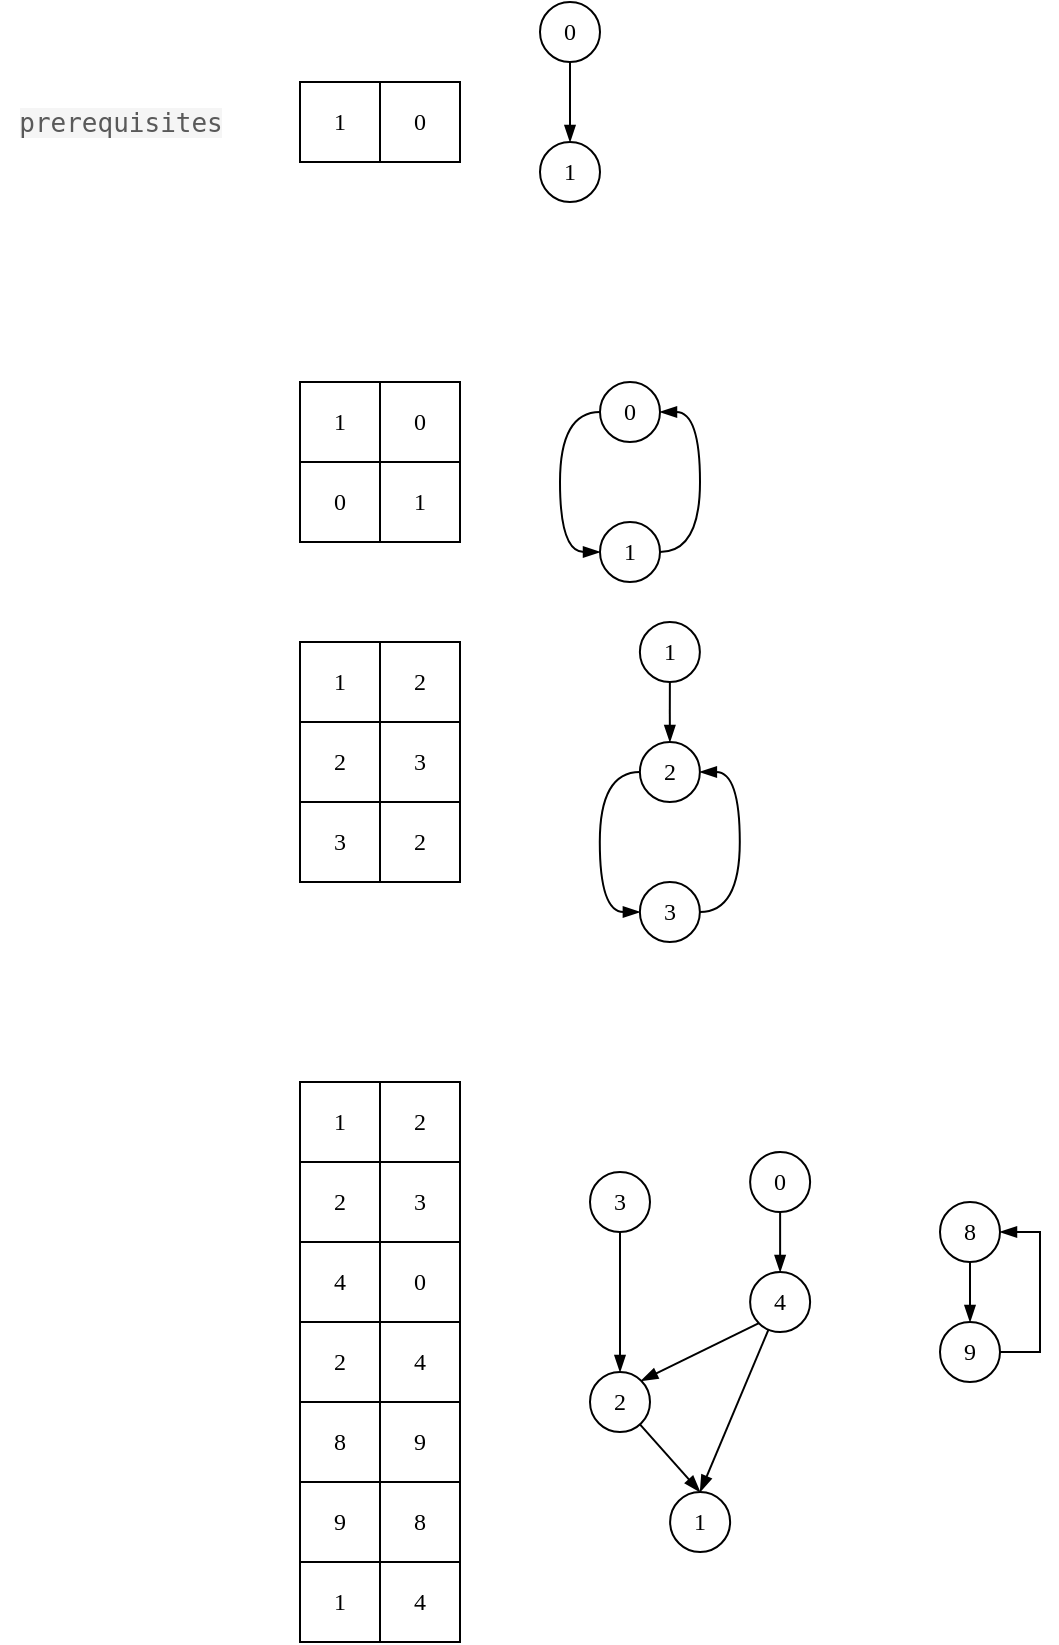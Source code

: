 <mxfile version="14.5.1" type="device" pages="2"><diagram id="EjArKT-MrFbx6aZLU-S4" name="Page-1"><mxGraphModel dx="706" dy="408" grid="1" gridSize="10" guides="1" tooltips="1" connect="1" arrows="1" fold="1" page="1" pageScale="1" pageWidth="850" pageHeight="1100" math="0" shadow="0"><root><mxCell id="0"/><mxCell id="1" parent="0"/><mxCell id="C1ttHeHNdcTiGG76rLn--2" value="&lt;font face=&quot;Lucida Console&quot;&gt;1&lt;/font&gt;" style="rounded=0;whiteSpace=wrap;html=1;" parent="1" vertex="1"><mxGeometry x="280" y="400" width="40" height="40" as="geometry"/></mxCell><mxCell id="C1ttHeHNdcTiGG76rLn--3" value="&lt;font face=&quot;Lucida Console&quot;&gt;0&lt;/font&gt;" style="rounded=0;whiteSpace=wrap;html=1;" parent="1" vertex="1"><mxGeometry x="320" y="400" width="40" height="40" as="geometry"/></mxCell><mxCell id="yWt-hf6Zkhgumx8V26Nx-1" value="&lt;span style=&quot;color: rgb(89 , 89 , 89) ; font-family: monospace ; font-size: 13px ; background-color: rgba(0 , 0 , 0 , 0.04)&quot;&gt;prerequisites&lt;/span&gt;" style="text;html=1;align=center;verticalAlign=middle;resizable=0;points=[];autosize=1;" vertex="1" parent="1"><mxGeometry x="130" y="410" width="120" height="20" as="geometry"/></mxCell><mxCell id="yWt-hf6Zkhgumx8V26Nx-6" value="&lt;font face=&quot;Lucida Console&quot;&gt;1&lt;/font&gt;" style="ellipse;whiteSpace=wrap;html=1;aspect=fixed;" vertex="1" parent="1"><mxGeometry x="400" y="430" width="30" height="30" as="geometry"/></mxCell><mxCell id="yWt-hf6Zkhgumx8V26Nx-8" value="" style="rounded=0;orthogonalLoop=1;jettySize=auto;html=1;endArrow=blockThin;endFill=1;" edge="1" parent="1" source="yWt-hf6Zkhgumx8V26Nx-7" target="yWt-hf6Zkhgumx8V26Nx-6"><mxGeometry relative="1" as="geometry"/></mxCell><mxCell id="yWt-hf6Zkhgumx8V26Nx-7" value="&lt;font face=&quot;Lucida Console&quot;&gt;0&lt;/font&gt;" style="ellipse;whiteSpace=wrap;html=1;aspect=fixed;" vertex="1" parent="1"><mxGeometry x="400" y="360" width="30" height="30" as="geometry"/></mxCell><mxCell id="yWt-hf6Zkhgumx8V26Nx-9" value="&lt;font face=&quot;Lucida Console&quot;&gt;1&lt;/font&gt;" style="rounded=0;whiteSpace=wrap;html=1;" vertex="1" parent="1"><mxGeometry x="280" y="550" width="40" height="40" as="geometry"/></mxCell><mxCell id="yWt-hf6Zkhgumx8V26Nx-10" value="&lt;font face=&quot;Lucida Console&quot;&gt;0&lt;/font&gt;" style="rounded=0;whiteSpace=wrap;html=1;" vertex="1" parent="1"><mxGeometry x="320" y="550" width="40" height="40" as="geometry"/></mxCell><mxCell id="yWt-hf6Zkhgumx8V26Nx-11" value="&lt;font face=&quot;Lucida Console&quot;&gt;0&lt;/font&gt;" style="rounded=0;whiteSpace=wrap;html=1;" vertex="1" parent="1"><mxGeometry x="280" y="590" width="40" height="40" as="geometry"/></mxCell><mxCell id="yWt-hf6Zkhgumx8V26Nx-12" value="&lt;font face=&quot;Lucida Console&quot;&gt;1&lt;/font&gt;" style="rounded=0;whiteSpace=wrap;html=1;" vertex="1" parent="1"><mxGeometry x="320" y="590" width="40" height="40" as="geometry"/></mxCell><mxCell id="yWt-hf6Zkhgumx8V26Nx-16" style="edgeStyle=orthogonalEdgeStyle;rounded=0;orthogonalLoop=1;jettySize=auto;html=1;entryX=1;entryY=0.5;entryDx=0;entryDy=0;endArrow=blockThin;endFill=1;curved=1;exitX=1;exitY=0.5;exitDx=0;exitDy=0;" edge="1" parent="1" source="yWt-hf6Zkhgumx8V26Nx-13" target="yWt-hf6Zkhgumx8V26Nx-15"><mxGeometry relative="1" as="geometry"/></mxCell><mxCell id="yWt-hf6Zkhgumx8V26Nx-13" value="&lt;font face=&quot;Lucida Console&quot;&gt;1&lt;/font&gt;" style="ellipse;whiteSpace=wrap;html=1;aspect=fixed;" vertex="1" parent="1"><mxGeometry x="430" y="620" width="30" height="30" as="geometry"/></mxCell><mxCell id="yWt-hf6Zkhgumx8V26Nx-14" value="" style="rounded=0;orthogonalLoop=1;jettySize=auto;html=1;endArrow=blockThin;endFill=1;edgeStyle=orthogonalEdgeStyle;curved=1;exitX=0;exitY=0.5;exitDx=0;exitDy=0;entryX=0;entryY=0.5;entryDx=0;entryDy=0;" edge="1" source="yWt-hf6Zkhgumx8V26Nx-15" target="yWt-hf6Zkhgumx8V26Nx-13" parent="1"><mxGeometry relative="1" as="geometry"/></mxCell><mxCell id="yWt-hf6Zkhgumx8V26Nx-15" value="&lt;font face=&quot;Lucida Console&quot;&gt;0&lt;/font&gt;" style="ellipse;whiteSpace=wrap;html=1;aspect=fixed;" vertex="1" parent="1"><mxGeometry x="430" y="550" width="30" height="30" as="geometry"/></mxCell><mxCell id="yWt-hf6Zkhgumx8V26Nx-17" value="&lt;font face=&quot;Lucida Console&quot;&gt;1&lt;/font&gt;" style="rounded=0;whiteSpace=wrap;html=1;" vertex="1" parent="1"><mxGeometry x="280" y="680" width="40" height="40" as="geometry"/></mxCell><mxCell id="yWt-hf6Zkhgumx8V26Nx-18" value="&lt;font face=&quot;Lucida Console&quot;&gt;2&lt;/font&gt;" style="rounded=0;whiteSpace=wrap;html=1;" vertex="1" parent="1"><mxGeometry x="320" y="680" width="40" height="40" as="geometry"/></mxCell><mxCell id="yWt-hf6Zkhgumx8V26Nx-19" value="&lt;font face=&quot;Lucida Console&quot;&gt;2&lt;/font&gt;" style="rounded=0;whiteSpace=wrap;html=1;" vertex="1" parent="1"><mxGeometry x="280" y="720" width="40" height="40" as="geometry"/></mxCell><mxCell id="yWt-hf6Zkhgumx8V26Nx-20" value="&lt;font face=&quot;Lucida Console&quot;&gt;3&lt;/font&gt;" style="rounded=0;whiteSpace=wrap;html=1;" vertex="1" parent="1"><mxGeometry x="320" y="720" width="40" height="40" as="geometry"/></mxCell><mxCell id="yWt-hf6Zkhgumx8V26Nx-21" value="&lt;font face=&quot;Lucida Console&quot;&gt;3&lt;/font&gt;" style="rounded=0;whiteSpace=wrap;html=1;" vertex="1" parent="1"><mxGeometry x="280" y="760" width="40" height="40" as="geometry"/></mxCell><mxCell id="yWt-hf6Zkhgumx8V26Nx-22" value="&lt;font face=&quot;Lucida Console&quot;&gt;2&lt;/font&gt;" style="rounded=0;whiteSpace=wrap;html=1;" vertex="1" parent="1"><mxGeometry x="320" y="760" width="40" height="40" as="geometry"/></mxCell><mxCell id="yWt-hf6Zkhgumx8V26Nx-23" style="edgeStyle=orthogonalEdgeStyle;rounded=0;orthogonalLoop=1;jettySize=auto;html=1;entryX=1;entryY=0.5;entryDx=0;entryDy=0;endArrow=blockThin;endFill=1;curved=1;exitX=1;exitY=0.5;exitDx=0;exitDy=0;" edge="1" source="yWt-hf6Zkhgumx8V26Nx-24" target="yWt-hf6Zkhgumx8V26Nx-26" parent="1"><mxGeometry relative="1" as="geometry"/></mxCell><mxCell id="yWt-hf6Zkhgumx8V26Nx-24" value="&lt;font face=&quot;Lucida Console&quot;&gt;3&lt;/font&gt;" style="ellipse;whiteSpace=wrap;html=1;aspect=fixed;" vertex="1" parent="1"><mxGeometry x="449.94" y="800" width="30" height="30" as="geometry"/></mxCell><mxCell id="yWt-hf6Zkhgumx8V26Nx-25" value="" style="rounded=0;orthogonalLoop=1;jettySize=auto;html=1;endArrow=blockThin;endFill=1;edgeStyle=orthogonalEdgeStyle;curved=1;exitX=0;exitY=0.5;exitDx=0;exitDy=0;entryX=0;entryY=0.5;entryDx=0;entryDy=0;" edge="1" source="yWt-hf6Zkhgumx8V26Nx-26" target="yWt-hf6Zkhgumx8V26Nx-24" parent="1"><mxGeometry relative="1" as="geometry"/></mxCell><mxCell id="yWt-hf6Zkhgumx8V26Nx-26" value="&lt;font face=&quot;Lucida Console&quot;&gt;2&lt;/font&gt;" style="ellipse;whiteSpace=wrap;html=1;aspect=fixed;" vertex="1" parent="1"><mxGeometry x="449.94" y="730" width="30" height="30" as="geometry"/></mxCell><mxCell id="yWt-hf6Zkhgumx8V26Nx-28" value="" style="edgeStyle=orthogonalEdgeStyle;curved=1;rounded=0;orthogonalLoop=1;jettySize=auto;html=1;endArrow=blockThin;endFill=1;" edge="1" parent="1" source="yWt-hf6Zkhgumx8V26Nx-27" target="yWt-hf6Zkhgumx8V26Nx-26"><mxGeometry relative="1" as="geometry"/></mxCell><mxCell id="yWt-hf6Zkhgumx8V26Nx-27" value="&lt;font face=&quot;Lucida Console&quot;&gt;1&lt;/font&gt;" style="ellipse;whiteSpace=wrap;html=1;aspect=fixed;" vertex="1" parent="1"><mxGeometry x="449.94" y="670" width="30" height="30" as="geometry"/></mxCell><mxCell id="yWt-hf6Zkhgumx8V26Nx-30" value="&lt;font face=&quot;Lucida Console&quot;&gt;1&lt;/font&gt;" style="rounded=0;whiteSpace=wrap;html=1;" vertex="1" parent="1"><mxGeometry x="280" y="900" width="40" height="40" as="geometry"/></mxCell><mxCell id="yWt-hf6Zkhgumx8V26Nx-31" value="&lt;font face=&quot;Lucida Console&quot;&gt;2&lt;/font&gt;" style="rounded=0;whiteSpace=wrap;html=1;" vertex="1" parent="1"><mxGeometry x="320" y="900" width="40" height="40" as="geometry"/></mxCell><mxCell id="yWt-hf6Zkhgumx8V26Nx-32" value="&lt;font face=&quot;Lucida Console&quot;&gt;2&lt;/font&gt;" style="rounded=0;whiteSpace=wrap;html=1;" vertex="1" parent="1"><mxGeometry x="280" y="940" width="40" height="40" as="geometry"/></mxCell><mxCell id="yWt-hf6Zkhgumx8V26Nx-33" value="&lt;font face=&quot;Lucida Console&quot;&gt;3&lt;/font&gt;" style="rounded=0;whiteSpace=wrap;html=1;" vertex="1" parent="1"><mxGeometry x="320" y="940" width="40" height="40" as="geometry"/></mxCell><mxCell id="yWt-hf6Zkhgumx8V26Nx-34" value="&lt;font face=&quot;Lucida Console&quot;&gt;4&lt;/font&gt;" style="rounded=0;whiteSpace=wrap;html=1;" vertex="1" parent="1"><mxGeometry x="280" y="980" width="40" height="40" as="geometry"/></mxCell><mxCell id="yWt-hf6Zkhgumx8V26Nx-35" value="&lt;font face=&quot;Lucida Console&quot;&gt;0&lt;/font&gt;" style="rounded=0;whiteSpace=wrap;html=1;" vertex="1" parent="1"><mxGeometry x="320" y="980" width="40" height="40" as="geometry"/></mxCell><mxCell id="8njaHEXSc8pEUVhfmll5-3" value="" style="edgeStyle=none;rounded=0;orthogonalLoop=1;jettySize=auto;html=1;endArrow=blockThin;endFill=1;" edge="1" parent="1" source="yWt-hf6Zkhgumx8V26Nx-37" target="8njaHEXSc8pEUVhfmll5-1"><mxGeometry relative="1" as="geometry"/></mxCell><mxCell id="yWt-hf6Zkhgumx8V26Nx-37" value="&lt;font face=&quot;Lucida Console&quot;&gt;3&lt;/font&gt;" style="ellipse;whiteSpace=wrap;html=1;aspect=fixed;" vertex="1" parent="1"><mxGeometry x="425" y="945" width="30" height="30" as="geometry"/></mxCell><mxCell id="yWt-hf6Zkhgumx8V26Nx-44" style="edgeStyle=none;rounded=0;orthogonalLoop=1;jettySize=auto;html=1;endArrow=blockThin;endFill=1;entryX=1;entryY=0;entryDx=0;entryDy=0;exitX=0;exitY=1;exitDx=0;exitDy=0;" edge="1" parent="1" source="yWt-hf6Zkhgumx8V26Nx-43" target="8njaHEXSc8pEUVhfmll5-1"><mxGeometry relative="1" as="geometry"><mxPoint x="485.06" y="1126" as="sourcePoint"/></mxGeometry></mxCell><mxCell id="yWt-hf6Zkhgumx8V26Nx-41" value="&lt;font face=&quot;Lucida Console&quot;&gt;1&lt;/font&gt;" style="ellipse;whiteSpace=wrap;html=1;aspect=fixed;" vertex="1" parent="1"><mxGeometry x="465.06" y="1105" width="30" height="30" as="geometry"/></mxCell><mxCell id="eqPZBY91vXXm67fBEwmf-1" style="edgeStyle=none;rounded=0;orthogonalLoop=1;jettySize=auto;html=1;entryX=0.5;entryY=0;entryDx=0;entryDy=0;endArrow=blockThin;endFill=1;" edge="1" parent="1" source="yWt-hf6Zkhgumx8V26Nx-43" target="yWt-hf6Zkhgumx8V26Nx-41"><mxGeometry relative="1" as="geometry"/></mxCell><mxCell id="yWt-hf6Zkhgumx8V26Nx-43" value="&lt;font face=&quot;Lucida Console&quot;&gt;4&lt;/font&gt;" style="ellipse;whiteSpace=wrap;html=1;aspect=fixed;" vertex="1" parent="1"><mxGeometry x="505.06" y="995" width="30" height="30" as="geometry"/></mxCell><mxCell id="yWt-hf6Zkhgumx8V26Nx-45" value="&lt;font face=&quot;Lucida Console&quot;&gt;2&lt;/font&gt;" style="rounded=0;whiteSpace=wrap;html=1;" vertex="1" parent="1"><mxGeometry x="280" y="1020" width="40" height="40" as="geometry"/></mxCell><mxCell id="yWt-hf6Zkhgumx8V26Nx-46" value="&lt;font face=&quot;Lucida Console&quot;&gt;4&lt;/font&gt;" style="rounded=0;whiteSpace=wrap;html=1;" vertex="1" parent="1"><mxGeometry x="320" y="1020" width="40" height="40" as="geometry"/></mxCell><mxCell id="8njaHEXSc8pEUVhfmll5-4" value="" style="edgeStyle=none;rounded=0;orthogonalLoop=1;jettySize=auto;html=1;endArrow=blockThin;endFill=1;" edge="1" parent="1" source="yWt-hf6Zkhgumx8V26Nx-47" target="yWt-hf6Zkhgumx8V26Nx-43"><mxGeometry relative="1" as="geometry"/></mxCell><mxCell id="yWt-hf6Zkhgumx8V26Nx-47" value="&lt;font face=&quot;Lucida Console&quot;&gt;0&lt;/font&gt;" style="ellipse;whiteSpace=wrap;html=1;aspect=fixed;" vertex="1" parent="1"><mxGeometry x="505.06" y="935" width="30" height="30" as="geometry"/></mxCell><mxCell id="yWt-hf6Zkhgumx8V26Nx-49" value="&lt;font face=&quot;Lucida Console&quot;&gt;8&lt;/font&gt;" style="rounded=0;whiteSpace=wrap;html=1;" vertex="1" parent="1"><mxGeometry x="280" y="1060" width="40" height="40" as="geometry"/></mxCell><mxCell id="yWt-hf6Zkhgumx8V26Nx-50" value="&lt;font face=&quot;Lucida Console&quot;&gt;9&lt;/font&gt;" style="rounded=0;whiteSpace=wrap;html=1;" vertex="1" parent="1"><mxGeometry x="320" y="1060" width="40" height="40" as="geometry"/></mxCell><mxCell id="yWt-hf6Zkhgumx8V26Nx-51" value="" style="edgeStyle=none;rounded=0;orthogonalLoop=1;jettySize=auto;html=1;endArrow=blockThin;endFill=1;" edge="1" source="yWt-hf6Zkhgumx8V26Nx-52" target="yWt-hf6Zkhgumx8V26Nx-53" parent="1"><mxGeometry relative="1" as="geometry"/></mxCell><mxCell id="yWt-hf6Zkhgumx8V26Nx-52" value="&lt;font face=&quot;Lucida Console&quot;&gt;8&lt;/font&gt;" style="ellipse;whiteSpace=wrap;html=1;aspect=fixed;" vertex="1" parent="1"><mxGeometry x="600" y="960" width="30" height="30" as="geometry"/></mxCell><mxCell id="yWt-hf6Zkhgumx8V26Nx-56" style="edgeStyle=orthogonalEdgeStyle;rounded=0;orthogonalLoop=1;jettySize=auto;html=1;entryX=1;entryY=0.5;entryDx=0;entryDy=0;endArrow=blockThin;endFill=1;exitX=1;exitY=0.5;exitDx=0;exitDy=0;" edge="1" parent="1" source="yWt-hf6Zkhgumx8V26Nx-53" target="yWt-hf6Zkhgumx8V26Nx-52"><mxGeometry relative="1" as="geometry"/></mxCell><mxCell id="yWt-hf6Zkhgumx8V26Nx-53" value="&lt;font face=&quot;Lucida Console&quot;&gt;9&lt;/font&gt;" style="ellipse;whiteSpace=wrap;html=1;aspect=fixed;" vertex="1" parent="1"><mxGeometry x="600" y="1020" width="30" height="30" as="geometry"/></mxCell><mxCell id="yWt-hf6Zkhgumx8V26Nx-54" value="&lt;font face=&quot;Lucida Console&quot;&gt;9&lt;/font&gt;" style="rounded=0;whiteSpace=wrap;html=1;" vertex="1" parent="1"><mxGeometry x="280" y="1100" width="40" height="40" as="geometry"/></mxCell><mxCell id="yWt-hf6Zkhgumx8V26Nx-55" value="&lt;font face=&quot;Lucida Console&quot;&gt;8&lt;/font&gt;" style="rounded=0;whiteSpace=wrap;html=1;" vertex="1" parent="1"><mxGeometry x="320" y="1100" width="40" height="40" as="geometry"/></mxCell><mxCell id="8njaHEXSc8pEUVhfmll5-2" style="rounded=0;orthogonalLoop=1;jettySize=auto;html=1;entryX=0.5;entryY=0;entryDx=0;entryDy=0;endArrow=blockThin;endFill=1;" edge="1" parent="1" source="8njaHEXSc8pEUVhfmll5-1" target="yWt-hf6Zkhgumx8V26Nx-41"><mxGeometry relative="1" as="geometry"/></mxCell><mxCell id="8njaHEXSc8pEUVhfmll5-1" value="&lt;font face=&quot;Lucida Console&quot;&gt;2&lt;/font&gt;" style="ellipse;whiteSpace=wrap;html=1;aspect=fixed;" vertex="1" parent="1"><mxGeometry x="425" y="1045" width="30" height="30" as="geometry"/></mxCell><mxCell id="eqPZBY91vXXm67fBEwmf-2" value="&lt;font face=&quot;Lucida Console&quot;&gt;1&lt;/font&gt;" style="rounded=0;whiteSpace=wrap;html=1;" vertex="1" parent="1"><mxGeometry x="280" y="1140" width="40" height="40" as="geometry"/></mxCell><mxCell id="eqPZBY91vXXm67fBEwmf-3" value="&lt;font face=&quot;Lucida Console&quot;&gt;4&lt;/font&gt;" style="rounded=0;whiteSpace=wrap;html=1;" vertex="1" parent="1"><mxGeometry x="320" y="1140" width="40" height="40" as="geometry"/></mxCell></root></mxGraphModel></diagram><diagram id="M1fbKtpFOBP3uYx_5ivE" name="Page-2"><mxGraphModel dx="1024" dy="592" grid="1" gridSize="10" guides="1" tooltips="1" connect="1" arrows="1" fold="1" page="1" pageScale="1" pageWidth="850" pageHeight="1100" math="0" shadow="0"><root><mxCell id="q8QhfGEmShy-ZYy__qKE-0"/><mxCell id="q8QhfGEmShy-ZYy__qKE-1" parent="q8QhfGEmShy-ZYy__qKE-0"/><mxCell id="HL_4f0dy9ntiEIXcKIeH-1" value="&lt;font face=&quot;Lucida Console&quot;&gt;2&lt;/font&gt;" style="rounded=0;whiteSpace=wrap;html=1;fillColor=#d5e8d4;strokeColor=#82b366;" vertex="1" parent="q8QhfGEmShy-ZYy__qKE-1"><mxGeometry x="120" y="960" width="40" height="40" as="geometry"/></mxCell><mxCell id="HL_4f0dy9ntiEIXcKIeH-2" value="&lt;font face=&quot;Lucida Console&quot;&gt;4&lt;/font&gt;" style="rounded=0;whiteSpace=wrap;html=1;fillColor=#d5e8d4;strokeColor=#82b366;" vertex="1" parent="q8QhfGEmShy-ZYy__qKE-1"><mxGeometry x="120" y="1040" width="40" height="40" as="geometry"/></mxCell><mxCell id="HL_4f0dy9ntiEIXcKIeH-4" value="&lt;font face=&quot;Lucida Console&quot;&gt;8&lt;/font&gt;" style="rounded=0;whiteSpace=wrap;html=1;fillColor=#d5e8d4;strokeColor=#82b366;" vertex="1" parent="q8QhfGEmShy-ZYy__qKE-1"><mxGeometry x="120" y="1080" width="40" height="40" as="geometry"/></mxCell><mxCell id="HL_4f0dy9ntiEIXcKIeH-5" value="&lt;font face=&quot;Lucida Console&quot;&gt;9&lt;/font&gt;" style="rounded=0;whiteSpace=wrap;html=1;fillColor=#d5e8d4;strokeColor=#82b366;" vertex="1" parent="q8QhfGEmShy-ZYy__qKE-1"><mxGeometry x="120" y="1120" width="40" height="40" as="geometry"/></mxCell><mxCell id="HL_4f0dy9ntiEIXcKIeH-7" value="&lt;font face=&quot;Lucida Console&quot;&gt;0&lt;/font&gt;" style="rounded=0;whiteSpace=wrap;html=1;fillColor=#d5e8d4;strokeColor=#82b366;" vertex="1" parent="q8QhfGEmShy-ZYy__qKE-1"><mxGeometry x="120" y="880" width="40" height="40" as="geometry"/></mxCell><mxCell id="HL_4f0dy9ntiEIXcKIeH-12" value="0" style="rounded=0;whiteSpace=wrap;html=1;" vertex="1" parent="q8QhfGEmShy-ZYy__qKE-1"><mxGeometry x="320" y="880" width="40" height="40" as="geometry"/></mxCell><mxCell id="HL_4f0dy9ntiEIXcKIeH-13" value="2" style="rounded=0;whiteSpace=wrap;html=1;" vertex="1" parent="q8QhfGEmShy-ZYy__qKE-1"><mxGeometry x="320" y="920" width="40" height="40" as="geometry"/></mxCell><mxCell id="HL_4f0dy9ntiEIXcKIeH-14" value="2" style="rounded=0;whiteSpace=wrap;html=1;" vertex="1" parent="q8QhfGEmShy-ZYy__qKE-1"><mxGeometry x="320" y="960" width="40" height="40" as="geometry"/></mxCell><mxCell id="HL_4f0dy9ntiEIXcKIeH-15" value="0" style="rounded=0;whiteSpace=wrap;html=1;" vertex="1" parent="q8QhfGEmShy-ZYy__qKE-1"><mxGeometry x="320" y="1000" width="40" height="40" as="geometry"/></mxCell><mxCell id="HL_4f0dy9ntiEIXcKIeH-16" value="1" style="rounded=0;whiteSpace=wrap;html=1;" vertex="1" parent="q8QhfGEmShy-ZYy__qKE-1"><mxGeometry x="320" y="1040" width="40" height="40" as="geometry"/></mxCell><mxCell id="HL_4f0dy9ntiEIXcKIeH-17" value="in" style="rounded=0;whiteSpace=wrap;html=1;fillColor=#e1d5e7;strokeColor=#9673a6;" vertex="1" parent="q8QhfGEmShy-ZYy__qKE-1"><mxGeometry x="320" y="840" width="40" height="40" as="geometry"/></mxCell><mxCell id="HL_4f0dy9ntiEIXcKIeH-18" value="3" style="rounded=0;whiteSpace=wrap;html=1;" vertex="1" parent="q8QhfGEmShy-ZYy__qKE-1"><mxGeometry x="160" y="1270" width="40" height="40" as="geometry"/></mxCell><mxCell id="HL_4f0dy9ntiEIXcKIeH-19" value="0" style="rounded=0;whiteSpace=wrap;html=1;" vertex="1" parent="q8QhfGEmShy-ZYy__qKE-1"><mxGeometry x="200" y="1270" width="40" height="40" as="geometry"/></mxCell><mxCell id="HL_4f0dy9ntiEIXcKIeH-20" value="4" style="rounded=0;whiteSpace=wrap;html=1;" vertex="1" parent="q8QhfGEmShy-ZYy__qKE-1"><mxGeometry x="240" y="1270" width="40" height="40" as="geometry"/></mxCell><mxCell id="HL_4f0dy9ntiEIXcKIeH-21" value="2" style="rounded=0;whiteSpace=wrap;html=1;" vertex="1" parent="q8QhfGEmShy-ZYy__qKE-1"><mxGeometry x="280" y="1270" width="40" height="40" as="geometry"/></mxCell><mxCell id="HL_4f0dy9ntiEIXcKIeH-22" value="" style="rounded=0;whiteSpace=wrap;html=1;" vertex="1" parent="q8QhfGEmShy-ZYy__qKE-1"><mxGeometry x="320" y="1200" width="40" height="40" as="geometry"/></mxCell><mxCell id="HL_4f0dy9ntiEIXcKIeH-23" value="queue" style="rounded=0;whiteSpace=wrap;html=1;fillColor=#e1d5e7;strokeColor=#9673a6;" vertex="1" parent="q8QhfGEmShy-ZYy__qKE-1"><mxGeometry x="120" y="1200" width="40" height="40" as="geometry"/></mxCell><mxCell id="HL_4f0dy9ntiEIXcKIeH-24" value="" style="rounded=0;whiteSpace=wrap;html=1;" vertex="1" parent="q8QhfGEmShy-ZYy__qKE-1"><mxGeometry x="640" y="920" width="40" height="40" as="geometry"/></mxCell><mxCell id="HL_4f0dy9ntiEIXcKIeH-25" value="" style="rounded=0;whiteSpace=wrap;html=1;" vertex="1" parent="q8QhfGEmShy-ZYy__qKE-1"><mxGeometry x="640" y="960" width="40" height="40" as="geometry"/></mxCell><mxCell id="HL_4f0dy9ntiEIXcKIeH-26" value="" style="rounded=0;whiteSpace=wrap;html=1;" vertex="1" parent="q8QhfGEmShy-ZYy__qKE-1"><mxGeometry x="640" y="1000" width="40" height="40" as="geometry"/></mxCell><mxCell id="HL_4f0dy9ntiEIXcKIeH-27" value="" style="rounded=0;whiteSpace=wrap;html=1;" vertex="1" parent="q8QhfGEmShy-ZYy__qKE-1"><mxGeometry x="640" y="1040" width="40" height="40" as="geometry"/></mxCell><mxCell id="HL_4f0dy9ntiEIXcKIeH-28" value="" style="rounded=0;whiteSpace=wrap;html=1;" vertex="1" parent="q8QhfGEmShy-ZYy__qKE-1"><mxGeometry x="640" y="1080" width="40" height="40" as="geometry"/></mxCell><mxCell id="HL_4f0dy9ntiEIXcKIeH-29" value="result" style="rounded=0;whiteSpace=wrap;html=1;fillColor=#e1d5e7;strokeColor=#9673a6;" vertex="1" parent="q8QhfGEmShy-ZYy__qKE-1"><mxGeometry x="640" y="880" width="40" height="40" as="geometry"/></mxCell><mxCell id="j6vFhcTaSRyGZz1JJm1d-0" value="&lt;font face=&quot;Lucida Console&quot;&gt;1&lt;/font&gt;" style="rounded=0;whiteSpace=wrap;html=1;fillColor=#d5e8d4;strokeColor=#82b366;" vertex="1" parent="q8QhfGEmShy-ZYy__qKE-1"><mxGeometry x="120" y="920" width="40" height="40" as="geometry"/></mxCell><mxCell id="VyJt4UisHNN7TLIl6Oqs-0" value="1" style="rounded=0;whiteSpace=wrap;html=1;" vertex="1" parent="q8QhfGEmShy-ZYy__qKE-1"><mxGeometry x="320" y="1080" width="40" height="40" as="geometry"/></mxCell><mxCell id="VyJt4UisHNN7TLIl6Oqs-1" value="" style="rounded=0;whiteSpace=wrap;html=1;" vertex="1" parent="q8QhfGEmShy-ZYy__qKE-1"><mxGeometry x="360" y="1200" width="40" height="40" as="geometry"/></mxCell><mxCell id="bufC1WgwFv0nwcLanjAW-14" value="&lt;font face=&quot;Lucida Console&quot;&gt;1&lt;/font&gt;" style="rounded=0;whiteSpace=wrap;html=1;" vertex="1" parent="q8QhfGEmShy-ZYy__qKE-1"><mxGeometry x="160" y="960" width="40" height="40" as="geometry"/></mxCell><mxCell id="bufC1WgwFv0nwcLanjAW-15" value="&lt;font face=&quot;Lucida Console&quot;&gt;3&lt;/font&gt;" style="rounded=0;whiteSpace=wrap;html=1;fillColor=#d5e8d4;strokeColor=#82b366;" vertex="1" parent="q8QhfGEmShy-ZYy__qKE-1"><mxGeometry x="120" y="1000" width="40" height="40" as="geometry"/></mxCell><mxCell id="bufC1WgwFv0nwcLanjAW-17" value="&lt;font face=&quot;Lucida Console&quot;&gt;2&lt;/font&gt;" style="rounded=0;whiteSpace=wrap;html=1;" vertex="1" parent="q8QhfGEmShy-ZYy__qKE-1"><mxGeometry x="160" y="1000" width="40" height="40" as="geometry"/></mxCell><mxCell id="bufC1WgwFv0nwcLanjAW-19" value="&lt;font face=&quot;Lucida Console&quot;&gt;2&lt;/font&gt;" style="rounded=0;whiteSpace=wrap;html=1;" vertex="1" parent="q8QhfGEmShy-ZYy__qKE-1"><mxGeometry x="160" y="1040" width="40" height="40" as="geometry"/></mxCell><mxCell id="bufC1WgwFv0nwcLanjAW-20" value="&lt;font face=&quot;Lucida Console&quot;&gt;8&lt;/font&gt;" style="rounded=0;whiteSpace=wrap;html=1;" vertex="1" parent="q8QhfGEmShy-ZYy__qKE-1"><mxGeometry x="160" y="1120" width="40" height="40" as="geometry"/></mxCell><mxCell id="bufC1WgwFv0nwcLanjAW-21" value="&lt;font face=&quot;Lucida Console&quot;&gt;9&lt;/font&gt;" style="rounded=0;whiteSpace=wrap;html=1;" vertex="1" parent="q8QhfGEmShy-ZYy__qKE-1"><mxGeometry x="160" y="1080" width="40" height="40" as="geometry"/></mxCell><mxCell id="iQjpu-4ByEuehUxa1Xg4-0" value="&lt;font face=&quot;Lucida Console&quot;&gt;1&lt;/font&gt;" style="rounded=0;whiteSpace=wrap;html=1;" vertex="1" parent="q8QhfGEmShy-ZYy__qKE-1"><mxGeometry x="200" y="1040" width="40" height="40" as="geometry"/></mxCell><mxCell id="vw1TE1SqcwWQF0MDRSX9-0" value="&lt;font face=&quot;Lucida Console&quot;&gt;1&lt;/font&gt;" style="rounded=0;whiteSpace=wrap;html=1;" vertex="1" parent="q8QhfGEmShy-ZYy__qKE-1"><mxGeometry y="880" width="40" height="40" as="geometry"/></mxCell><mxCell id="vw1TE1SqcwWQF0MDRSX9-1" value="&lt;font face=&quot;Lucida Console&quot;&gt;2&lt;/font&gt;" style="rounded=0;whiteSpace=wrap;html=1;" vertex="1" parent="q8QhfGEmShy-ZYy__qKE-1"><mxGeometry x="40" y="880" width="40" height="40" as="geometry"/></mxCell><mxCell id="vw1TE1SqcwWQF0MDRSX9-2" value="&lt;font face=&quot;Lucida Console&quot;&gt;2&lt;/font&gt;" style="rounded=0;whiteSpace=wrap;html=1;" vertex="1" parent="q8QhfGEmShy-ZYy__qKE-1"><mxGeometry y="920" width="40" height="40" as="geometry"/></mxCell><mxCell id="vw1TE1SqcwWQF0MDRSX9-3" value="&lt;font face=&quot;Lucida Console&quot;&gt;3&lt;/font&gt;" style="rounded=0;whiteSpace=wrap;html=1;" vertex="1" parent="q8QhfGEmShy-ZYy__qKE-1"><mxGeometry x="40" y="920" width="40" height="40" as="geometry"/></mxCell><mxCell id="vw1TE1SqcwWQF0MDRSX9-4" value="&lt;font face=&quot;Lucida Console&quot;&gt;4&lt;/font&gt;" style="rounded=0;whiteSpace=wrap;html=1;" vertex="1" parent="q8QhfGEmShy-ZYy__qKE-1"><mxGeometry y="960" width="40" height="40" as="geometry"/></mxCell><mxCell id="vw1TE1SqcwWQF0MDRSX9-5" value="&lt;font face=&quot;Lucida Console&quot;&gt;0&lt;/font&gt;" style="rounded=0;whiteSpace=wrap;html=1;" vertex="1" parent="q8QhfGEmShy-ZYy__qKE-1"><mxGeometry x="40" y="960" width="40" height="40" as="geometry"/></mxCell><mxCell id="vw1TE1SqcwWQF0MDRSX9-6" value="&lt;font face=&quot;Lucida Console&quot;&gt;2&lt;/font&gt;" style="rounded=0;whiteSpace=wrap;html=1;" vertex="1" parent="q8QhfGEmShy-ZYy__qKE-1"><mxGeometry y="1000" width="40" height="40" as="geometry"/></mxCell><mxCell id="vw1TE1SqcwWQF0MDRSX9-7" value="&lt;font face=&quot;Lucida Console&quot;&gt;4&lt;/font&gt;" style="rounded=0;whiteSpace=wrap;html=1;" vertex="1" parent="q8QhfGEmShy-ZYy__qKE-1"><mxGeometry x="40" y="1000" width="40" height="40" as="geometry"/></mxCell><mxCell id="vw1TE1SqcwWQF0MDRSX9-8" value="&lt;font face=&quot;Lucida Console&quot;&gt;8&lt;/font&gt;" style="rounded=0;whiteSpace=wrap;html=1;" vertex="1" parent="q8QhfGEmShy-ZYy__qKE-1"><mxGeometry y="1040" width="40" height="40" as="geometry"/></mxCell><mxCell id="vw1TE1SqcwWQF0MDRSX9-9" value="&lt;font face=&quot;Lucida Console&quot;&gt;9&lt;/font&gt;" style="rounded=0;whiteSpace=wrap;html=1;" vertex="1" parent="q8QhfGEmShy-ZYy__qKE-1"><mxGeometry x="40" y="1040" width="40" height="40" as="geometry"/></mxCell><mxCell id="vw1TE1SqcwWQF0MDRSX9-10" value="&lt;font face=&quot;Lucida Console&quot;&gt;9&lt;/font&gt;" style="rounded=0;whiteSpace=wrap;html=1;" vertex="1" parent="q8QhfGEmShy-ZYy__qKE-1"><mxGeometry y="1080" width="40" height="40" as="geometry"/></mxCell><mxCell id="vw1TE1SqcwWQF0MDRSX9-11" value="&lt;font face=&quot;Lucida Console&quot;&gt;8&lt;/font&gt;" style="rounded=0;whiteSpace=wrap;html=1;" vertex="1" parent="q8QhfGEmShy-ZYy__qKE-1"><mxGeometry x="40" y="1080" width="40" height="40" as="geometry"/></mxCell><mxCell id="vw1TE1SqcwWQF0MDRSX9-12" value="&lt;font face=&quot;Lucida Console&quot;&gt;1&lt;/font&gt;" style="rounded=0;whiteSpace=wrap;html=1;" vertex="1" parent="q8QhfGEmShy-ZYy__qKE-1"><mxGeometry y="1120" width="40" height="40" as="geometry"/></mxCell><mxCell id="vw1TE1SqcwWQF0MDRSX9-13" value="&lt;font face=&quot;Lucida Console&quot;&gt;4&lt;/font&gt;" style="rounded=0;whiteSpace=wrap;html=1;" vertex="1" parent="q8QhfGEmShy-ZYy__qKE-1"><mxGeometry x="40" y="1120" width="40" height="40" as="geometry"/></mxCell><mxCell id="Xn-1sRxx-fUOG7PltEdI-0" value="&lt;font face=&quot;Lucida Console&quot;&gt;4&lt;/font&gt;" style="rounded=0;whiteSpace=wrap;html=1;" vertex="1" parent="q8QhfGEmShy-ZYy__qKE-1"><mxGeometry x="160" y="880" width="40" height="40" as="geometry"/></mxCell><mxCell id="6AmK8VxFA2p_3fDfZMYa-0" value="1" style="rounded=0;whiteSpace=wrap;html=1;" vertex="1" parent="q8QhfGEmShy-ZYy__qKE-1"><mxGeometry x="320" y="1120" width="40" height="40" as="geometry"/></mxCell><mxCell id="6AmK8VxFA2p_3fDfZMYa-1" value="" style="rounded=0;whiteSpace=wrap;html=1;" vertex="1" parent="q8QhfGEmShy-ZYy__qKE-1"><mxGeometry x="400" y="1200" width="40" height="40" as="geometry"/></mxCell><mxCell id="P_2QFtmkhoJ-lF_iHmDx-0" value="" style="edgeStyle=none;rounded=0;orthogonalLoop=1;jettySize=auto;html=1;endArrow=blockThin;endFill=1;fillColor=#f5f5f5;strokeColor=#666666;" edge="1" parent="q8QhfGEmShy-ZYy__qKE-1" source="P_2QFtmkhoJ-lF_iHmDx-1" target="P_2QFtmkhoJ-lF_iHmDx-13"><mxGeometry relative="1" as="geometry"/></mxCell><mxCell id="P_2QFtmkhoJ-lF_iHmDx-1" value="&lt;font face=&quot;Lucida Console&quot;&gt;3&lt;/font&gt;" style="ellipse;whiteSpace=wrap;html=1;aspect=fixed;fillColor=#f5f5f5;strokeColor=#666666;fontColor=#333333;" vertex="1" parent="q8QhfGEmShy-ZYy__qKE-1"><mxGeometry x="440" y="660" width="30" height="30" as="geometry"/></mxCell><mxCell id="P_2QFtmkhoJ-lF_iHmDx-2" style="edgeStyle=none;rounded=0;orthogonalLoop=1;jettySize=auto;html=1;endArrow=blockThin;endFill=1;entryX=1;entryY=0;entryDx=0;entryDy=0;exitX=0;exitY=1;exitDx=0;exitDy=0;fillColor=#f5f5f5;strokeColor=#666666;" edge="1" parent="q8QhfGEmShy-ZYy__qKE-1" source="P_2QFtmkhoJ-lF_iHmDx-5" target="P_2QFtmkhoJ-lF_iHmDx-13"><mxGeometry relative="1" as="geometry"><mxPoint x="500.06" y="841" as="sourcePoint"/></mxGeometry></mxCell><mxCell id="P_2QFtmkhoJ-lF_iHmDx-3" value="&lt;font face=&quot;Lucida Console&quot;&gt;1&lt;/font&gt;" style="ellipse;whiteSpace=wrap;html=1;aspect=fixed;" vertex="1" parent="q8QhfGEmShy-ZYy__qKE-1"><mxGeometry x="480.06" y="820" width="30" height="30" as="geometry"/></mxCell><mxCell id="P_2QFtmkhoJ-lF_iHmDx-4" style="edgeStyle=none;rounded=0;orthogonalLoop=1;jettySize=auto;html=1;entryX=0.5;entryY=0;entryDx=0;entryDy=0;endArrow=blockThin;endFill=1;fillColor=#f5f5f5;strokeColor=#666666;" edge="1" parent="q8QhfGEmShy-ZYy__qKE-1" source="P_2QFtmkhoJ-lF_iHmDx-5" target="P_2QFtmkhoJ-lF_iHmDx-3"><mxGeometry relative="1" as="geometry"/></mxCell><mxCell id="P_2QFtmkhoJ-lF_iHmDx-5" value="&lt;font face=&quot;Lucida Console&quot;&gt;4&lt;/font&gt;" style="ellipse;whiteSpace=wrap;html=1;aspect=fixed;fillColor=#f5f5f5;strokeColor=#666666;fontColor=#333333;" vertex="1" parent="q8QhfGEmShy-ZYy__qKE-1"><mxGeometry x="520.06" y="710" width="30" height="30" as="geometry"/></mxCell><mxCell id="P_2QFtmkhoJ-lF_iHmDx-6" value="" style="edgeStyle=none;rounded=0;orthogonalLoop=1;jettySize=auto;html=1;endArrow=blockThin;endFill=1;fillColor=#f5f5f5;strokeColor=#666666;" edge="1" parent="q8QhfGEmShy-ZYy__qKE-1" source="P_2QFtmkhoJ-lF_iHmDx-7" target="P_2QFtmkhoJ-lF_iHmDx-5"><mxGeometry relative="1" as="geometry"/></mxCell><mxCell id="P_2QFtmkhoJ-lF_iHmDx-7" value="&lt;font face=&quot;Lucida Console&quot;&gt;0&lt;/font&gt;" style="ellipse;whiteSpace=wrap;html=1;aspect=fixed;fillColor=#f5f5f5;strokeColor=#666666;fontColor=#333333;" vertex="1" parent="q8QhfGEmShy-ZYy__qKE-1"><mxGeometry x="520.06" y="650" width="30" height="30" as="geometry"/></mxCell><mxCell id="P_2QFtmkhoJ-lF_iHmDx-8" value="" style="edgeStyle=none;rounded=0;orthogonalLoop=1;jettySize=auto;html=1;endArrow=blockThin;endFill=1;" edge="1" parent="q8QhfGEmShy-ZYy__qKE-1" source="P_2QFtmkhoJ-lF_iHmDx-9" target="P_2QFtmkhoJ-lF_iHmDx-11"><mxGeometry relative="1" as="geometry"/></mxCell><mxCell id="P_2QFtmkhoJ-lF_iHmDx-9" value="&lt;font face=&quot;Lucida Console&quot;&gt;8&lt;/font&gt;" style="ellipse;whiteSpace=wrap;html=1;aspect=fixed;" vertex="1" parent="q8QhfGEmShy-ZYy__qKE-1"><mxGeometry x="615" y="675" width="30" height="30" as="geometry"/></mxCell><mxCell id="P_2QFtmkhoJ-lF_iHmDx-10" style="edgeStyle=orthogonalEdgeStyle;rounded=0;orthogonalLoop=1;jettySize=auto;html=1;entryX=1;entryY=0.5;entryDx=0;entryDy=0;endArrow=blockThin;endFill=1;exitX=1;exitY=0.5;exitDx=0;exitDy=0;" edge="1" parent="q8QhfGEmShy-ZYy__qKE-1" source="P_2QFtmkhoJ-lF_iHmDx-11" target="P_2QFtmkhoJ-lF_iHmDx-9"><mxGeometry relative="1" as="geometry"/></mxCell><mxCell id="P_2QFtmkhoJ-lF_iHmDx-11" value="&lt;font face=&quot;Lucida Console&quot;&gt;9&lt;/font&gt;" style="ellipse;whiteSpace=wrap;html=1;aspect=fixed;" vertex="1" parent="q8QhfGEmShy-ZYy__qKE-1"><mxGeometry x="615" y="735" width="30" height="30" as="geometry"/></mxCell><mxCell id="P_2QFtmkhoJ-lF_iHmDx-12" style="rounded=0;orthogonalLoop=1;jettySize=auto;html=1;entryX=0.5;entryY=0;entryDx=0;entryDy=0;endArrow=blockThin;endFill=1;fillColor=#f5f5f5;strokeColor=#666666;" edge="1" parent="q8QhfGEmShy-ZYy__qKE-1" source="P_2QFtmkhoJ-lF_iHmDx-13" target="P_2QFtmkhoJ-lF_iHmDx-3"><mxGeometry relative="1" as="geometry"/></mxCell><mxCell id="P_2QFtmkhoJ-lF_iHmDx-13" value="&lt;font face=&quot;Lucida Console&quot;&gt;2&lt;/font&gt;" style="ellipse;whiteSpace=wrap;html=1;aspect=fixed;fillColor=#f5f5f5;strokeColor=#666666;fontColor=#333333;" vertex="1" parent="q8QhfGEmShy-ZYy__qKE-1"><mxGeometry x="440" y="760" width="30" height="30" as="geometry"/></mxCell><mxCell id="P_2QFtmkhoJ-lF_iHmDx-20" value="1" style="rounded=0;whiteSpace=wrap;html=1;" vertex="1" parent="q8QhfGEmShy-ZYy__qKE-1"><mxGeometry x="360" y="960" width="40" height="40" as="geometry"/></mxCell><mxCell id="P_2QFtmkhoJ-lF_iHmDx-21" value="0" style="rounded=0;whiteSpace=wrap;html=1;" vertex="1" parent="q8QhfGEmShy-ZYy__qKE-1"><mxGeometry x="400" y="960" width="40" height="40" as="geometry"/></mxCell><mxCell id="P_2QFtmkhoJ-lF_iHmDx-22" value="1" style="rounded=0;whiteSpace=wrap;html=1;" vertex="1" parent="q8QhfGEmShy-ZYy__qKE-1"><mxGeometry x="360" y="920" width="40" height="40" as="geometry"/></mxCell><mxCell id="P_2QFtmkhoJ-lF_iHmDx-23" value="0" style="rounded=0;whiteSpace=wrap;html=1;" vertex="1" parent="q8QhfGEmShy-ZYy__qKE-1"><mxGeometry x="400" y="920" width="40" height="40" as="geometry"/></mxCell></root></mxGraphModel></diagram></mxfile>